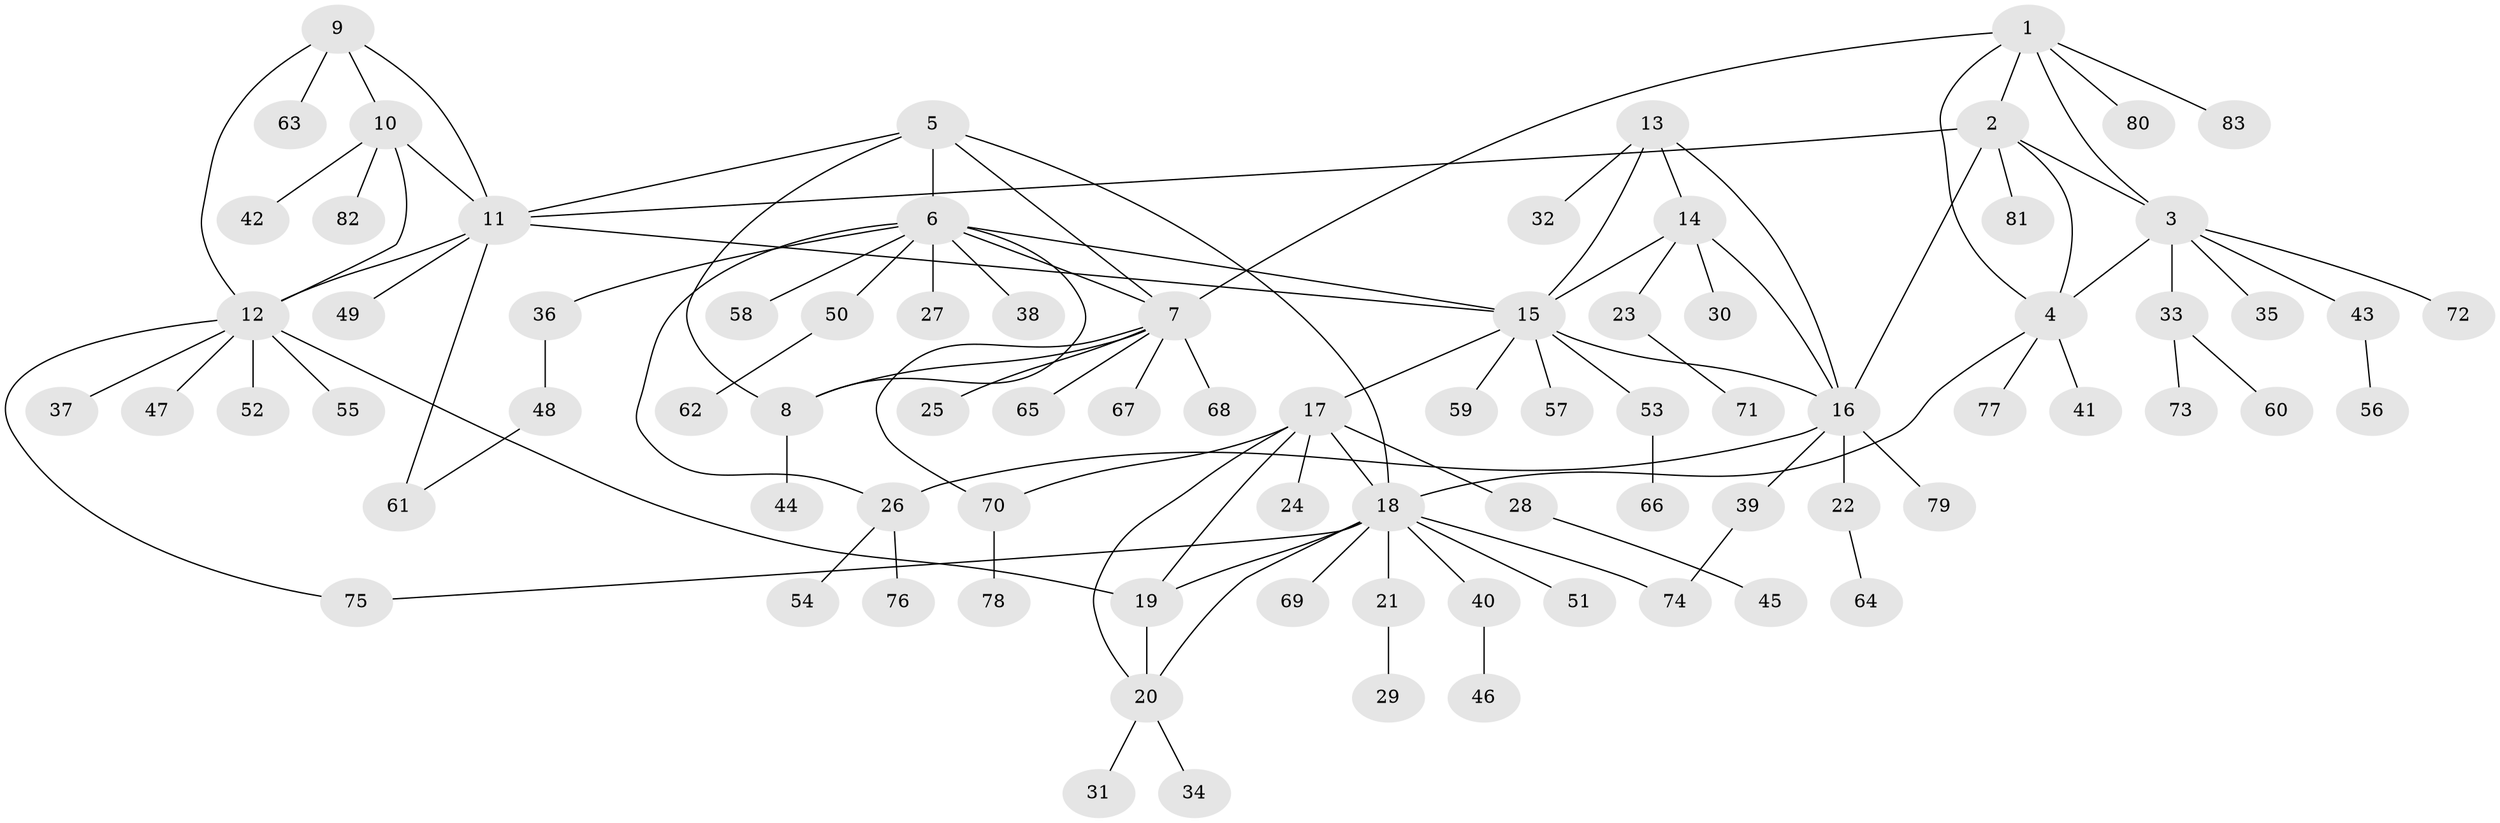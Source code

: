 // coarse degree distribution, {5: 0.0847457627118644, 6: 0.03389830508474576, 10: 0.03389830508474576, 9: 0.01694915254237288, 2: 0.1694915254237288, 7: 0.05084745762711865, 3: 0.05084745762711865, 8: 0.01694915254237288, 1: 0.5423728813559322}
// Generated by graph-tools (version 1.1) at 2025/42/03/06/25 10:42:08]
// undirected, 83 vertices, 108 edges
graph export_dot {
graph [start="1"]
  node [color=gray90,style=filled];
  1;
  2;
  3;
  4;
  5;
  6;
  7;
  8;
  9;
  10;
  11;
  12;
  13;
  14;
  15;
  16;
  17;
  18;
  19;
  20;
  21;
  22;
  23;
  24;
  25;
  26;
  27;
  28;
  29;
  30;
  31;
  32;
  33;
  34;
  35;
  36;
  37;
  38;
  39;
  40;
  41;
  42;
  43;
  44;
  45;
  46;
  47;
  48;
  49;
  50;
  51;
  52;
  53;
  54;
  55;
  56;
  57;
  58;
  59;
  60;
  61;
  62;
  63;
  64;
  65;
  66;
  67;
  68;
  69;
  70;
  71;
  72;
  73;
  74;
  75;
  76;
  77;
  78;
  79;
  80;
  81;
  82;
  83;
  1 -- 2;
  1 -- 3;
  1 -- 4;
  1 -- 7;
  1 -- 80;
  1 -- 83;
  2 -- 3;
  2 -- 4;
  2 -- 11;
  2 -- 16;
  2 -- 81;
  3 -- 4;
  3 -- 33;
  3 -- 35;
  3 -- 43;
  3 -- 72;
  4 -- 18;
  4 -- 41;
  4 -- 77;
  5 -- 6;
  5 -- 7;
  5 -- 8;
  5 -- 11;
  5 -- 18;
  6 -- 7;
  6 -- 8;
  6 -- 15;
  6 -- 26;
  6 -- 27;
  6 -- 36;
  6 -- 38;
  6 -- 50;
  6 -- 58;
  7 -- 8;
  7 -- 25;
  7 -- 65;
  7 -- 67;
  7 -- 68;
  7 -- 70;
  8 -- 44;
  9 -- 10;
  9 -- 11;
  9 -- 12;
  9 -- 63;
  10 -- 11;
  10 -- 12;
  10 -- 42;
  10 -- 82;
  11 -- 12;
  11 -- 15;
  11 -- 49;
  11 -- 61;
  12 -- 19;
  12 -- 37;
  12 -- 47;
  12 -- 52;
  12 -- 55;
  12 -- 75;
  13 -- 14;
  13 -- 15;
  13 -- 16;
  13 -- 32;
  14 -- 15;
  14 -- 16;
  14 -- 23;
  14 -- 30;
  15 -- 16;
  15 -- 17;
  15 -- 53;
  15 -- 57;
  15 -- 59;
  16 -- 22;
  16 -- 26;
  16 -- 39;
  16 -- 79;
  17 -- 18;
  17 -- 19;
  17 -- 20;
  17 -- 24;
  17 -- 28;
  17 -- 70;
  18 -- 19;
  18 -- 20;
  18 -- 21;
  18 -- 40;
  18 -- 51;
  18 -- 69;
  18 -- 74;
  18 -- 75;
  19 -- 20;
  20 -- 31;
  20 -- 34;
  21 -- 29;
  22 -- 64;
  23 -- 71;
  26 -- 54;
  26 -- 76;
  28 -- 45;
  33 -- 60;
  33 -- 73;
  36 -- 48;
  39 -- 74;
  40 -- 46;
  43 -- 56;
  48 -- 61;
  50 -- 62;
  53 -- 66;
  70 -- 78;
}
